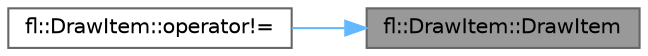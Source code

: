 digraph "fl::DrawItem::DrawItem"
{
 // LATEX_PDF_SIZE
  bgcolor="transparent";
  edge [fontname=Helvetica,fontsize=10,labelfontname=Helvetica,labelfontsize=10];
  node [fontname=Helvetica,fontsize=10,shape=box,height=0.2,width=0.4];
  rankdir="RL";
  Node1 [id="Node000001",label="fl::DrawItem::DrawItem",height=0.2,width=0.4,color="gray40", fillcolor="grey60", style="filled", fontcolor="black",tooltip=" "];
  Node1 -> Node2 [id="edge1_Node000001_Node000002",dir="back",color="steelblue1",style="solid",tooltip=" "];
  Node2 [id="Node000002",label="fl::DrawItem::operator!=",height=0.2,width=0.4,color="grey40", fillcolor="white", style="filled",URL="$da/d9d/structfl_1_1_draw_item_a9098bff6b32e220a36b70abdf7a122ea.html#a9098bff6b32e220a36b70abdf7a122ea",tooltip=" "];
}
